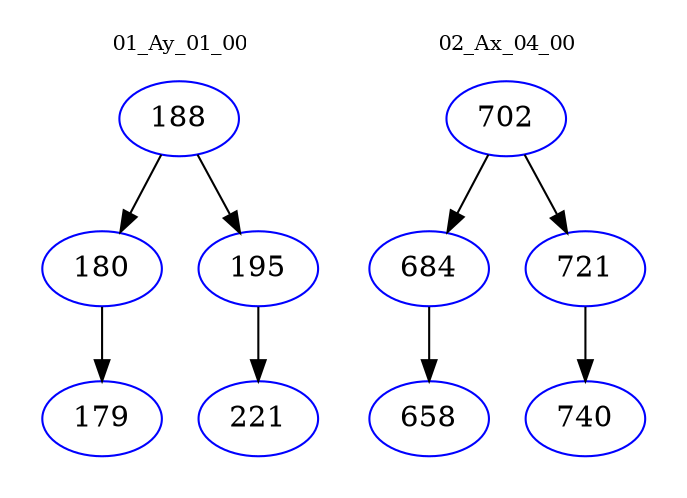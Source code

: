 digraph{
subgraph cluster_0 {
color = white
label = "01_Ay_01_00";
fontsize=10;
T0_188 [label="188", color="blue"]
T0_188 -> T0_180 [color="black"]
T0_180 [label="180", color="blue"]
T0_180 -> T0_179 [color="black"]
T0_179 [label="179", color="blue"]
T0_188 -> T0_195 [color="black"]
T0_195 [label="195", color="blue"]
T0_195 -> T0_221 [color="black"]
T0_221 [label="221", color="blue"]
}
subgraph cluster_1 {
color = white
label = "02_Ax_04_00";
fontsize=10;
T1_702 [label="702", color="blue"]
T1_702 -> T1_684 [color="black"]
T1_684 [label="684", color="blue"]
T1_684 -> T1_658 [color="black"]
T1_658 [label="658", color="blue"]
T1_702 -> T1_721 [color="black"]
T1_721 [label="721", color="blue"]
T1_721 -> T1_740 [color="black"]
T1_740 [label="740", color="blue"]
}
}
